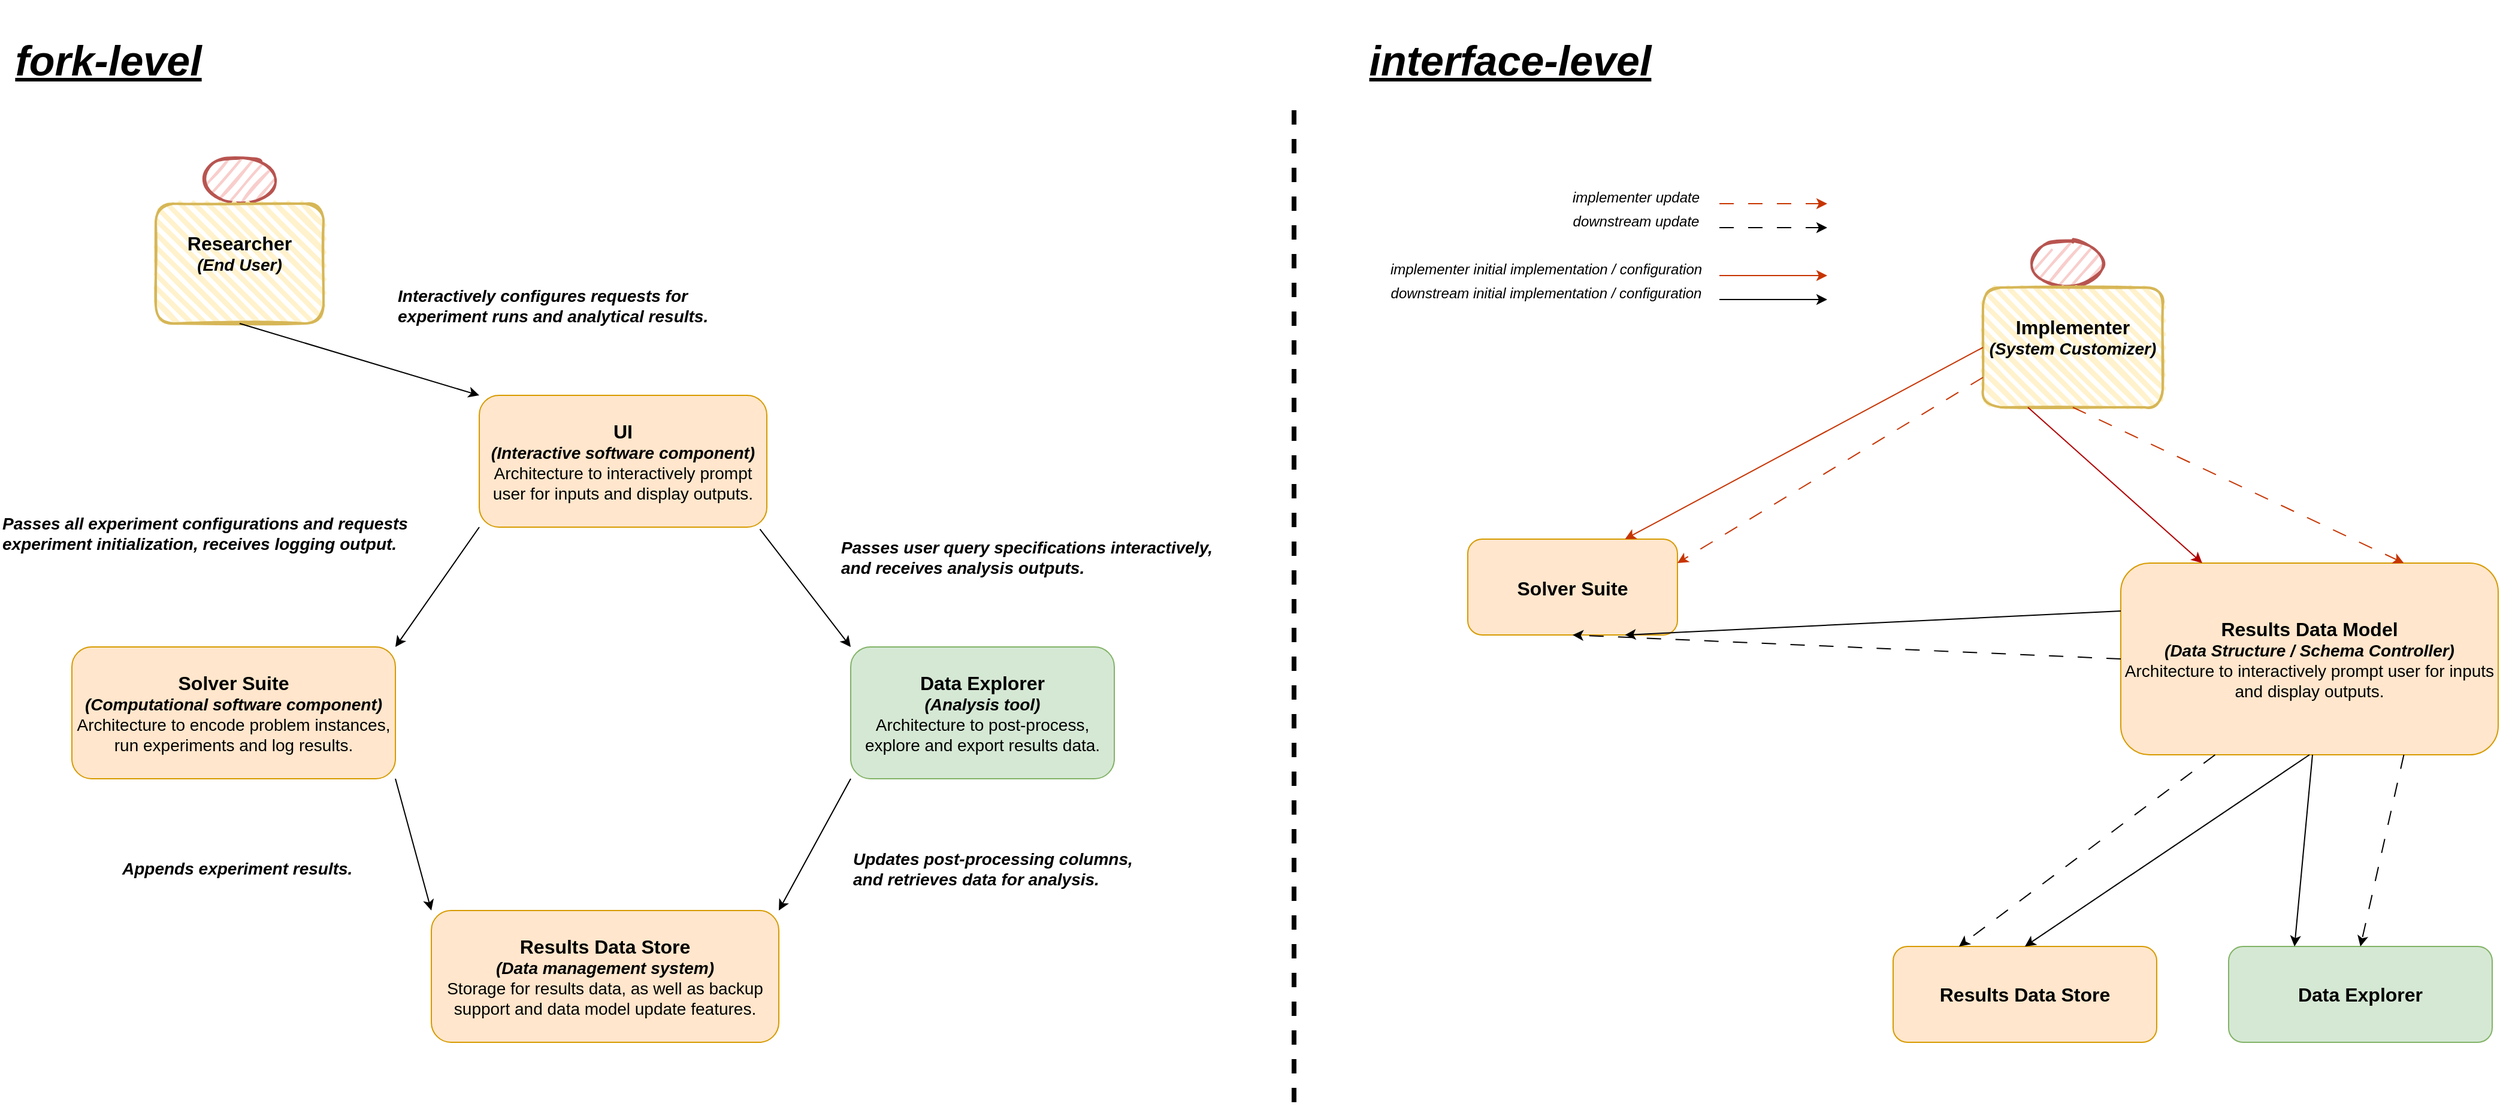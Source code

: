 <mxfile version="24.7.8">
  <diagram name="Page-1" id="tMpC0LhPOoGcTv_hHfYI">
    <mxGraphModel dx="2440" dy="1078" grid="1" gridSize="10" guides="1" tooltips="1" connect="1" arrows="1" fold="1" page="1" pageScale="1" pageWidth="850" pageHeight="1100" math="0" shadow="0">
      <root>
        <mxCell id="0" />
        <mxCell id="1" parent="0" />
        <mxCell id="NSehEJJ4nhmmulNn3Ske-30" value="&lt;font style=&quot;font-size: 16px;&quot;&gt;Data Explorer&lt;/font&gt;&lt;div&gt;&lt;i&gt;(Analysis tool)&lt;/i&gt;&lt;/div&gt;&lt;div&gt;&lt;span style=&quot;font-weight: normal;&quot;&gt;Architecture to post-process, explore and export results data.&lt;/span&gt;&lt;/div&gt;" style="rounded=1;whiteSpace=wrap;html=1;fillColor=#d5e8d4;strokeColor=#82b366;fontSize=14;fontStyle=1" parent="1" vertex="1">
          <mxGeometry x="160" y="630" width="220" height="110" as="geometry" />
        </mxCell>
        <mxCell id="NSehEJJ4nhmmulNn3Ske-41" value="" style="endArrow=classic;html=1;rounded=0;exitX=0;exitY=1;exitDx=0;exitDy=0;entryX=1;entryY=0;entryDx=0;entryDy=0;" parent="1" source="NSehEJJ4nhmmulNn3Ske-30" target="NSehEJJ4nhmmulNn3Ske-50" edge="1">
          <mxGeometry width="50" height="50" relative="1" as="geometry">
            <mxPoint x="-5" y="460" as="sourcePoint" />
            <mxPoint x="65" y="770" as="targetPoint" />
          </mxGeometry>
        </mxCell>
        <mxCell id="NSehEJJ4nhmmulNn3Ske-45" value="" style="endArrow=classic;html=1;rounded=0;entryX=0;entryY=0;entryDx=0;entryDy=0;exitX=1;exitY=1;exitDx=0;exitDy=0;" parent="1" source="NSehEJJ4nhmmulNn3Ske-51" target="NSehEJJ4nhmmulNn3Ske-50" edge="1">
          <mxGeometry width="50" height="50" relative="1" as="geometry">
            <mxPoint x="-120" y="650" as="sourcePoint" />
            <mxPoint x="-55" y="770" as="targetPoint" />
          </mxGeometry>
        </mxCell>
        <mxCell id="NSehEJJ4nhmmulNn3Ske-48" value="" style="endArrow=classic;html=1;rounded=0;entryX=0;entryY=0;entryDx=0;entryDy=0;exitX=0.976;exitY=1.015;exitDx=0;exitDy=0;exitPerimeter=0;" parent="1" source="NSehEJJ4nhmmulNn3Ske-49" target="NSehEJJ4nhmmulNn3Ske-30" edge="1">
          <mxGeometry width="50" height="50" relative="1" as="geometry">
            <mxPoint x="80" y="450" as="sourcePoint" />
            <mxPoint x="40" y="510" as="targetPoint" />
          </mxGeometry>
        </mxCell>
        <mxCell id="NSehEJJ4nhmmulNn3Ske-49" value="&lt;div&gt;&lt;font size=&quot;3&quot;&gt;UI&lt;/font&gt;&lt;/div&gt;&lt;div&gt;&lt;i&gt;(Interactive software component)&lt;/i&gt;&lt;/div&gt;&lt;div&gt;&lt;span style=&quot;font-weight: normal;&quot;&gt;Architecture to interactively prompt user for inputs and display outputs.&lt;/span&gt;&lt;/div&gt;" style="rounded=1;whiteSpace=wrap;html=1;fillColor=#ffe6cc;strokeColor=#d79b00;fontSize=14;fontStyle=1" parent="1" vertex="1">
          <mxGeometry x="-150" y="420" width="240" height="110" as="geometry" />
        </mxCell>
        <mxCell id="NSehEJJ4nhmmulNn3Ske-50" value="&lt;div&gt;&lt;font size=&quot;3&quot;&gt;Results Data Store&lt;/font&gt;&lt;/div&gt;&lt;div&gt;&lt;i&gt;(Data management system)&lt;/i&gt;&lt;/div&gt;&lt;div&gt;&lt;span style=&quot;font-weight: normal;&quot;&gt;Storage for results data, as well as backup support and data model update features.&lt;/span&gt;&lt;br&gt;&lt;/div&gt;" style="rounded=1;whiteSpace=wrap;html=1;fillColor=#ffe6cc;strokeColor=#d79b00;fontSize=14;fontStyle=1" parent="1" vertex="1">
          <mxGeometry x="-190" y="850" width="290" height="110" as="geometry" />
        </mxCell>
        <mxCell id="NSehEJJ4nhmmulNn3Ske-51" value="&lt;div&gt;&lt;font size=&quot;3&quot;&gt;Solver Suite&lt;/font&gt;&lt;/div&gt;&lt;div&gt;&lt;i&gt;(Computational software component)&lt;/i&gt;&lt;/div&gt;&lt;div&gt;&lt;span style=&quot;font-weight: normal;&quot;&gt;Architecture to encode problem instances, run experiments and &lt;/span&gt;&lt;span style=&quot;font-weight: 400;&quot;&gt;log results.&lt;/span&gt;&lt;/div&gt;" style="rounded=1;whiteSpace=wrap;html=1;fillColor=#ffe6cc;strokeColor=#d79b00;fontSize=14;fontStyle=1" parent="1" vertex="1">
          <mxGeometry x="-490" y="630" width="270" height="110" as="geometry" />
        </mxCell>
        <mxCell id="NSehEJJ4nhmmulNn3Ske-52" value="Passes user query specifications interactively,&amp;nbsp;&lt;div&gt;and receives analysis outputs.&lt;/div&gt;" style="text;html=1;align=left;verticalAlign=middle;resizable=0;points=[];autosize=1;strokeColor=none;fillColor=none;fontSize=14;fontStyle=3" parent="1" vertex="1">
          <mxGeometry x="150" y="530" width="310" height="50" as="geometry" />
        </mxCell>
        <mxCell id="NSehEJJ4nhmmulNn3Ske-53" value="Updates post-processing columns,&amp;nbsp;&lt;div&gt;and retrieves data for analysis.&lt;/div&gt;" style="text;html=1;align=left;verticalAlign=middle;resizable=0;points=[];autosize=1;strokeColor=none;fillColor=none;fontSize=14;fontStyle=3" parent="1" vertex="1">
          <mxGeometry x="160" y="790" width="240" height="50" as="geometry" />
        </mxCell>
        <mxCell id="NSehEJJ4nhmmulNn3Ske-54" value="Appends experiment results." style="text;html=1;align=left;verticalAlign=middle;resizable=0;points=[];autosize=1;strokeColor=none;fillColor=none;fontSize=14;fontStyle=3" parent="1" vertex="1">
          <mxGeometry x="-450" y="800" width="200" height="30" as="geometry" />
        </mxCell>
        <mxCell id="NSehEJJ4nhmmulNn3Ske-55" value="" style="endArrow=classic;html=1;rounded=0;entryX=1;entryY=0;entryDx=0;entryDy=0;exitX=0;exitY=1;exitDx=0;exitDy=0;" parent="1" source="NSehEJJ4nhmmulNn3Ske-49" target="NSehEJJ4nhmmulNn3Ske-51" edge="1">
          <mxGeometry width="50" height="50" relative="1" as="geometry">
            <mxPoint x="109" y="452" as="sourcePoint" />
            <mxPoint x="160" y="570" as="targetPoint" />
          </mxGeometry>
        </mxCell>
        <mxCell id="NSehEJJ4nhmmulNn3Ske-56" value="Passes all experiment configurations and requests&amp;nbsp;&lt;div&gt;experiment initialization, receives logging output.&lt;/div&gt;" style="text;html=1;align=left;verticalAlign=middle;resizable=0;points=[];autosize=1;strokeColor=none;fillColor=none;fontSize=14;fontStyle=3" parent="1" vertex="1">
          <mxGeometry x="-550" y="510" width="340" height="50" as="geometry" />
        </mxCell>
        <mxCell id="NSehEJJ4nhmmulNn3Ske-59" value="" style="group" parent="1" vertex="1" connectable="0">
          <mxGeometry x="-420" y="220" width="140" height="140" as="geometry" />
        </mxCell>
        <mxCell id="NSehEJJ4nhmmulNn3Ske-57" value="" style="ellipse;whiteSpace=wrap;html=1;strokeWidth=2;fillWeight=2;hachureGap=8;fillColor=#f8cecc;fillStyle=dots;sketch=1;strokeColor=#b85450;" parent="NSehEJJ4nhmmulNn3Ske-59" vertex="1">
          <mxGeometry x="40" width="60" height="40" as="geometry" />
        </mxCell>
        <mxCell id="NSehEJJ4nhmmulNn3Ske-58" value="&lt;div style=&quot;font-weight: 700;&quot;&gt;&lt;font size=&quot;3&quot;&gt;Researcher&lt;/font&gt;&lt;/div&gt;&lt;div style=&quot;font-size: 14px; font-weight: 700;&quot;&gt;&lt;i&gt;(End User)&lt;/i&gt;&lt;/div&gt;&lt;div style=&quot;font-size: 14px; font-weight: 700;&quot;&gt;&lt;br&gt;&lt;/div&gt;" style="rounded=1;whiteSpace=wrap;html=1;strokeWidth=2;fillWeight=4;hachureGap=8;hachureAngle=45;fillColor=#fff2cc;sketch=1;strokeColor=#d6b656;" parent="NSehEJJ4nhmmulNn3Ske-59" vertex="1">
          <mxGeometry y="40" width="140" height="100" as="geometry" />
        </mxCell>
        <mxCell id="NSehEJJ4nhmmulNn3Ske-61" value="" style="endArrow=classic;html=1;rounded=0;exitX=0.5;exitY=1;exitDx=0;exitDy=0;entryX=0;entryY=0;entryDx=0;entryDy=0;" parent="1" source="NSehEJJ4nhmmulNn3Ske-58" target="NSehEJJ4nhmmulNn3Ske-49" edge="1">
          <mxGeometry width="50" height="50" relative="1" as="geometry">
            <mxPoint x="-30" y="540" as="sourcePoint" />
            <mxPoint x="20" y="490" as="targetPoint" />
          </mxGeometry>
        </mxCell>
        <mxCell id="NSehEJJ4nhmmulNn3Ske-62" value="Interactively configures requests for&amp;nbsp;&lt;div&gt;experiment runs and analytical results.&lt;/div&gt;" style="text;html=1;align=left;verticalAlign=middle;resizable=0;points=[];autosize=1;strokeColor=none;fillColor=none;fontSize=14;fontStyle=3" parent="1" vertex="1">
          <mxGeometry x="-220" y="320" width="260" height="50" as="geometry" />
        </mxCell>
        <mxCell id="fdHo5arIXuFQHOZvLe5t-1" value="&lt;font style=&quot;font-size: 16px;&quot;&gt;Data Explorer&lt;/font&gt;" style="rounded=1;whiteSpace=wrap;html=1;fillColor=#d5e8d4;strokeColor=#82b366;fontSize=14;fontStyle=1" parent="1" vertex="1">
          <mxGeometry x="1310" y="880" width="220" height="80" as="geometry" />
        </mxCell>
        <mxCell id="fdHo5arIXuFQHOZvLe5t-5" value="&lt;div&gt;&lt;font size=&quot;3&quot;&gt;Results Data Model&lt;/font&gt;&lt;/div&gt;&lt;div&gt;&lt;i&gt;(Data Structure / Schema Controller)&lt;/i&gt;&lt;/div&gt;&lt;div&gt;&lt;span style=&quot;font-weight: normal;&quot;&gt;Architecture to interactively prompt user for inputs and display outputs.&lt;/span&gt;&lt;/div&gt;" style="rounded=1;whiteSpace=wrap;html=1;fillColor=#ffe6cc;strokeColor=#d79b00;fontSize=14;fontStyle=1" parent="1" vertex="1">
          <mxGeometry x="1220" y="560" width="315" height="160" as="geometry" />
        </mxCell>
        <mxCell id="fdHo5arIXuFQHOZvLe5t-6" value="&lt;div&gt;&lt;font size=&quot;3&quot;&gt;Results Data Store&lt;/font&gt;&lt;/div&gt;" style="rounded=1;whiteSpace=wrap;html=1;fillColor=#ffe6cc;strokeColor=#d79b00;fontSize=14;fontStyle=1" parent="1" vertex="1">
          <mxGeometry x="1030" y="880" width="220" height="80" as="geometry" />
        </mxCell>
        <mxCell id="fdHo5arIXuFQHOZvLe5t-7" value="&lt;div&gt;&lt;font size=&quot;3&quot;&gt;&lt;br&gt;&lt;/font&gt;&lt;/div&gt;&lt;div&gt;&lt;font size=&quot;3&quot;&gt;Solver Suite&lt;/font&gt;&lt;/div&gt;&lt;div&gt;&lt;br&gt;&lt;/div&gt;" style="rounded=1;whiteSpace=wrap;html=1;fillColor=#ffe6cc;strokeColor=#d79b00;fontSize=14;fontStyle=1;fillStyle=auto;" parent="1" vertex="1">
          <mxGeometry x="675" y="540" width="175" height="80" as="geometry" />
        </mxCell>
        <mxCell id="fdHo5arIXuFQHOZvLe5t-13" value="" style="group" parent="1" vertex="1" connectable="0">
          <mxGeometry x="1105" y="290" width="150" height="140" as="geometry" />
        </mxCell>
        <mxCell id="fdHo5arIXuFQHOZvLe5t-14" value="" style="ellipse;whiteSpace=wrap;html=1;strokeWidth=2;fillWeight=2;hachureGap=8;fillColor=#f8cecc;fillStyle=dots;sketch=1;strokeColor=#b85450;" parent="fdHo5arIXuFQHOZvLe5t-13" vertex="1">
          <mxGeometry x="40" width="60" height="40" as="geometry" />
        </mxCell>
        <mxCell id="fdHo5arIXuFQHOZvLe5t-15" value="&lt;div style=&quot;font-weight: 700;&quot;&gt;&lt;font size=&quot;3&quot;&gt;Implementer&lt;/font&gt;&lt;/div&gt;&lt;div style=&quot;font-size: 14px; font-weight: 700;&quot;&gt;&lt;i&gt;(System Customizer)&lt;/i&gt;&lt;/div&gt;&lt;div style=&quot;font-size: 14px; font-weight: 700;&quot;&gt;&lt;br&gt;&lt;/div&gt;" style="rounded=1;whiteSpace=wrap;html=1;strokeWidth=2;fillWeight=4;hachureGap=8;hachureAngle=45;fillColor=#fff2cc;sketch=1;strokeColor=#d6b656;" parent="fdHo5arIXuFQHOZvLe5t-13" vertex="1">
          <mxGeometry y="40" width="150" height="100" as="geometry" />
        </mxCell>
        <mxCell id="fdHo5arIXuFQHOZvLe5t-20" value="" style="endArrow=classic;html=1;rounded=0;exitX=0.25;exitY=1;exitDx=0;exitDy=0;fillColor=#e51400;strokeColor=#B20000;" parent="1" source="fdHo5arIXuFQHOZvLe5t-15" target="fdHo5arIXuFQHOZvLe5t-5" edge="1">
          <mxGeometry width="50" height="50" relative="1" as="geometry">
            <mxPoint x="1005" y="580" as="sourcePoint" />
            <mxPoint x="1055" y="530" as="targetPoint" />
          </mxGeometry>
        </mxCell>
        <mxCell id="fdHo5arIXuFQHOZvLe5t-21" value="" style="endArrow=classic;html=1;rounded=0;exitX=0;exitY=0.5;exitDx=0;exitDy=0;entryX=0.75;entryY=0;entryDx=0;entryDy=0;fillColor=#fa6800;strokeColor=#C73500;" parent="1" source="fdHo5arIXuFQHOZvLe5t-15" target="fdHo5arIXuFQHOZvLe5t-7" edge="1">
          <mxGeometry width="50" height="50" relative="1" as="geometry">
            <mxPoint x="1052" y="395" as="sourcePoint" />
            <mxPoint x="1045" y="545" as="targetPoint" />
          </mxGeometry>
        </mxCell>
        <mxCell id="fdHo5arIXuFQHOZvLe5t-22" value="" style="endArrow=classic;html=1;rounded=0;exitX=0.5;exitY=1;exitDx=0;exitDy=0;entryX=0.75;entryY=0;entryDx=0;entryDy=0;dashed=1;dashPattern=12 12;fillColor=#fa6800;strokeColor=#C73500;" parent="1" source="fdHo5arIXuFQHOZvLe5t-15" target="fdHo5arIXuFQHOZvLe5t-5" edge="1">
          <mxGeometry width="50" height="50" relative="1" as="geometry">
            <mxPoint x="1183.5" y="440" as="sourcePoint" />
            <mxPoint x="1195" y="560" as="targetPoint" />
          </mxGeometry>
        </mxCell>
        <mxCell id="fdHo5arIXuFQHOZvLe5t-23" value="" style="endArrow=classic;html=1;rounded=0;exitX=0;exitY=0.5;exitDx=0;exitDy=0;entryX=0.5;entryY=1;entryDx=0;entryDy=0;dashed=1;dashPattern=12 12;" parent="1" source="fdHo5arIXuFQHOZvLe5t-5" target="fdHo5arIXuFQHOZvLe5t-7" edge="1">
          <mxGeometry width="50" height="50" relative="1" as="geometry">
            <mxPoint x="845" y="580" as="sourcePoint" />
            <mxPoint x="876" y="730" as="targetPoint" />
          </mxGeometry>
        </mxCell>
        <mxCell id="fdHo5arIXuFQHOZvLe5t-25" value="" style="endArrow=classic;html=1;rounded=0;exitX=0.5;exitY=1;exitDx=0;exitDy=0;dashed=1;dashPattern=12 12;fillColor=#fa6800;strokeColor=#C73500;" parent="1" edge="1">
          <mxGeometry width="50" height="50" relative="1" as="geometry">
            <mxPoint x="885" y="260" as="sourcePoint" />
            <mxPoint x="975" y="260" as="targetPoint" />
          </mxGeometry>
        </mxCell>
        <mxCell id="fdHo5arIXuFQHOZvLe5t-27" value="" style="endArrow=classic;html=1;rounded=0;dashed=1;dashPattern=12 12;" parent="1" edge="1">
          <mxGeometry width="50" height="50" relative="1" as="geometry">
            <mxPoint x="885" y="280" as="sourcePoint" />
            <mxPoint x="975" y="280" as="targetPoint" />
          </mxGeometry>
        </mxCell>
        <mxCell id="fdHo5arIXuFQHOZvLe5t-28" value="" style="endArrow=classic;html=1;rounded=0;entryX=0.75;entryY=0;entryDx=0;entryDy=0;" parent="1" edge="1">
          <mxGeometry width="50" height="50" relative="1" as="geometry">
            <mxPoint x="885" y="340" as="sourcePoint" />
            <mxPoint x="975" y="340" as="targetPoint" />
          </mxGeometry>
        </mxCell>
        <mxCell id="fdHo5arIXuFQHOZvLe5t-29" value="" style="endArrow=classic;html=1;rounded=0;entryX=0.75;entryY=0;entryDx=0;entryDy=0;fillColor=#fa6800;strokeColor=#C73500;" parent="1" edge="1">
          <mxGeometry width="50" height="50" relative="1" as="geometry">
            <mxPoint x="885" y="320" as="sourcePoint" />
            <mxPoint x="975" y="320" as="targetPoint" />
          </mxGeometry>
        </mxCell>
        <mxCell id="fdHo5arIXuFQHOZvLe5t-30" value="" style="endArrow=classic;html=1;rounded=0;exitX=0;exitY=0.25;exitDx=0;exitDy=0;entryX=0.75;entryY=1;entryDx=0;entryDy=0;" parent="1" source="fdHo5arIXuFQHOZvLe5t-5" target="fdHo5arIXuFQHOZvLe5t-7" edge="1">
          <mxGeometry width="50" height="50" relative="1" as="geometry">
            <mxPoint x="825" y="640" as="sourcePoint" />
            <mxPoint x="875" y="590" as="targetPoint" />
          </mxGeometry>
        </mxCell>
        <mxCell id="fdHo5arIXuFQHOZvLe5t-31" value="&lt;i&gt;implementer update&lt;/i&gt;" style="text;html=1;align=center;verticalAlign=middle;resizable=0;points=[];autosize=1;strokeColor=none;fillColor=none;" parent="1" vertex="1">
          <mxGeometry x="750" y="240" width="130" height="30" as="geometry" />
        </mxCell>
        <mxCell id="fdHo5arIXuFQHOZvLe5t-32" value="&lt;i&gt;downstream update&lt;/i&gt;" style="text;html=1;align=center;verticalAlign=middle;resizable=0;points=[];autosize=1;strokeColor=none;fillColor=none;" parent="1" vertex="1">
          <mxGeometry x="750" y="260" width="130" height="30" as="geometry" />
        </mxCell>
        <mxCell id="fdHo5arIXuFQHOZvLe5t-33" value="&lt;i&gt;implementer initial implementation / configuration&lt;/i&gt;" style="text;html=1;align=center;verticalAlign=middle;resizable=0;points=[];autosize=1;strokeColor=none;fillColor=none;" parent="1" vertex="1">
          <mxGeometry x="600" y="300" width="280" height="30" as="geometry" />
        </mxCell>
        <mxCell id="fdHo5arIXuFQHOZvLe5t-34" value="&lt;i&gt;downstream initial implementation / configuration&lt;/i&gt;" style="text;html=1;align=center;verticalAlign=middle;resizable=0;points=[];autosize=1;strokeColor=none;fillColor=none;" parent="1" vertex="1">
          <mxGeometry x="600" y="320" width="280" height="30" as="geometry" />
        </mxCell>
        <mxCell id="fdHo5arIXuFQHOZvLe5t-35" value="" style="endArrow=classic;html=1;rounded=0;exitX=0.25;exitY=1;exitDx=0;exitDy=0;entryX=0.25;entryY=0;entryDx=0;entryDy=0;dashed=1;dashPattern=12 12;" parent="1" source="fdHo5arIXuFQHOZvLe5t-5" target="fdHo5arIXuFQHOZvLe5t-6" edge="1">
          <mxGeometry width="50" height="50" relative="1" as="geometry">
            <mxPoint x="935" y="710" as="sourcePoint" />
            <mxPoint x="985" y="660" as="targetPoint" />
          </mxGeometry>
        </mxCell>
        <mxCell id="fdHo5arIXuFQHOZvLe5t-36" value="" style="endArrow=classic;html=1;rounded=0;exitX=0.5;exitY=1;exitDx=0;exitDy=0;entryX=0.5;entryY=0;entryDx=0;entryDy=0;" parent="1" source="fdHo5arIXuFQHOZvLe5t-5" target="fdHo5arIXuFQHOZvLe5t-6" edge="1">
          <mxGeometry width="50" height="50" relative="1" as="geometry">
            <mxPoint x="935" y="710" as="sourcePoint" />
            <mxPoint x="985" y="660" as="targetPoint" />
          </mxGeometry>
        </mxCell>
        <mxCell id="fdHo5arIXuFQHOZvLe5t-37" value="" style="endArrow=classic;html=1;rounded=0;entryX=0.25;entryY=0;entryDx=0;entryDy=0;" parent="1" target="fdHo5arIXuFQHOZvLe5t-1" edge="1">
          <mxGeometry width="50" height="50" relative="1" as="geometry">
            <mxPoint x="1380" y="720" as="sourcePoint" />
            <mxPoint x="985" y="660" as="targetPoint" />
          </mxGeometry>
        </mxCell>
        <mxCell id="fdHo5arIXuFQHOZvLe5t-38" value="" style="endArrow=classic;html=1;rounded=0;entryX=0.5;entryY=0;entryDx=0;entryDy=0;exitX=0.75;exitY=1;exitDx=0;exitDy=0;dashed=1;dashPattern=12 12;" parent="1" source="fdHo5arIXuFQHOZvLe5t-5" target="fdHo5arIXuFQHOZvLe5t-1" edge="1">
          <mxGeometry width="50" height="50" relative="1" as="geometry">
            <mxPoint x="1255" y="760" as="sourcePoint" />
            <mxPoint x="985" y="660" as="targetPoint" />
          </mxGeometry>
        </mxCell>
        <mxCell id="fdHo5arIXuFQHOZvLe5t-39" value="&lt;h1 style=&quot;font-size: 35px;&quot;&gt;&lt;i&gt;fork-level&lt;/i&gt;&lt;/h1&gt;" style="text;html=1;align=center;verticalAlign=middle;resizable=0;points=[];autosize=1;strokeColor=none;fillColor=none;fontSize=35;fontStyle=4" parent="1" vertex="1">
          <mxGeometry x="-550" y="90" width="180" height="100" as="geometry" />
        </mxCell>
        <mxCell id="fdHo5arIXuFQHOZvLe5t-40" value="" style="endArrow=none;dashed=1;html=1;rounded=0;fontSize=15;strokeWidth=4;" parent="1" edge="1">
          <mxGeometry width="50" height="50" relative="1" as="geometry">
            <mxPoint x="530" y="1010" as="sourcePoint" />
            <mxPoint x="530" y="170" as="targetPoint" />
          </mxGeometry>
        </mxCell>
        <mxCell id="fdHo5arIXuFQHOZvLe5t-41" value="&lt;h1 style=&quot;font-size: 35px;&quot;&gt;&lt;i&gt;interface-level&lt;/i&gt;&lt;/h1&gt;" style="text;html=1;align=center;verticalAlign=middle;resizable=0;points=[];autosize=1;strokeColor=none;fillColor=none;fontSize=35;fontStyle=4" parent="1" vertex="1">
          <mxGeometry x="580" y="90" width="260" height="100" as="geometry" />
        </mxCell>
        <mxCell id="fdHo5arIXuFQHOZvLe5t-42" value="" style="endArrow=classic;html=1;rounded=0;exitX=0;exitY=0.75;exitDx=0;exitDy=0;entryX=1;entryY=0.25;entryDx=0;entryDy=0;dashed=1;dashPattern=12 12;fillColor=#fa6800;strokeColor=#C73500;" parent="1" source="fdHo5arIXuFQHOZvLe5t-15" target="fdHo5arIXuFQHOZvLe5t-7" edge="1">
          <mxGeometry width="50" height="50" relative="1" as="geometry">
            <mxPoint x="1190" y="440" as="sourcePoint" />
            <mxPoint x="1221" y="590" as="targetPoint" />
          </mxGeometry>
        </mxCell>
      </root>
    </mxGraphModel>
  </diagram>
</mxfile>
